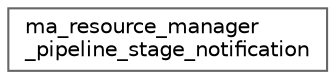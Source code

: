 digraph "Graphical Class Hierarchy"
{
 // LATEX_PDF_SIZE
  bgcolor="transparent";
  edge [fontname=Helvetica,fontsize=10,labelfontname=Helvetica,labelfontsize=10];
  node [fontname=Helvetica,fontsize=10,shape=box,height=0.2,width=0.4];
  rankdir="LR";
  Node0 [id="Node000000",label="ma_resource_manager\l_pipeline_stage_notification",height=0.2,width=0.4,color="grey40", fillcolor="white", style="filled",URL="$structma__resource__manager__pipeline__stage__notification.html",tooltip=" "];
}
